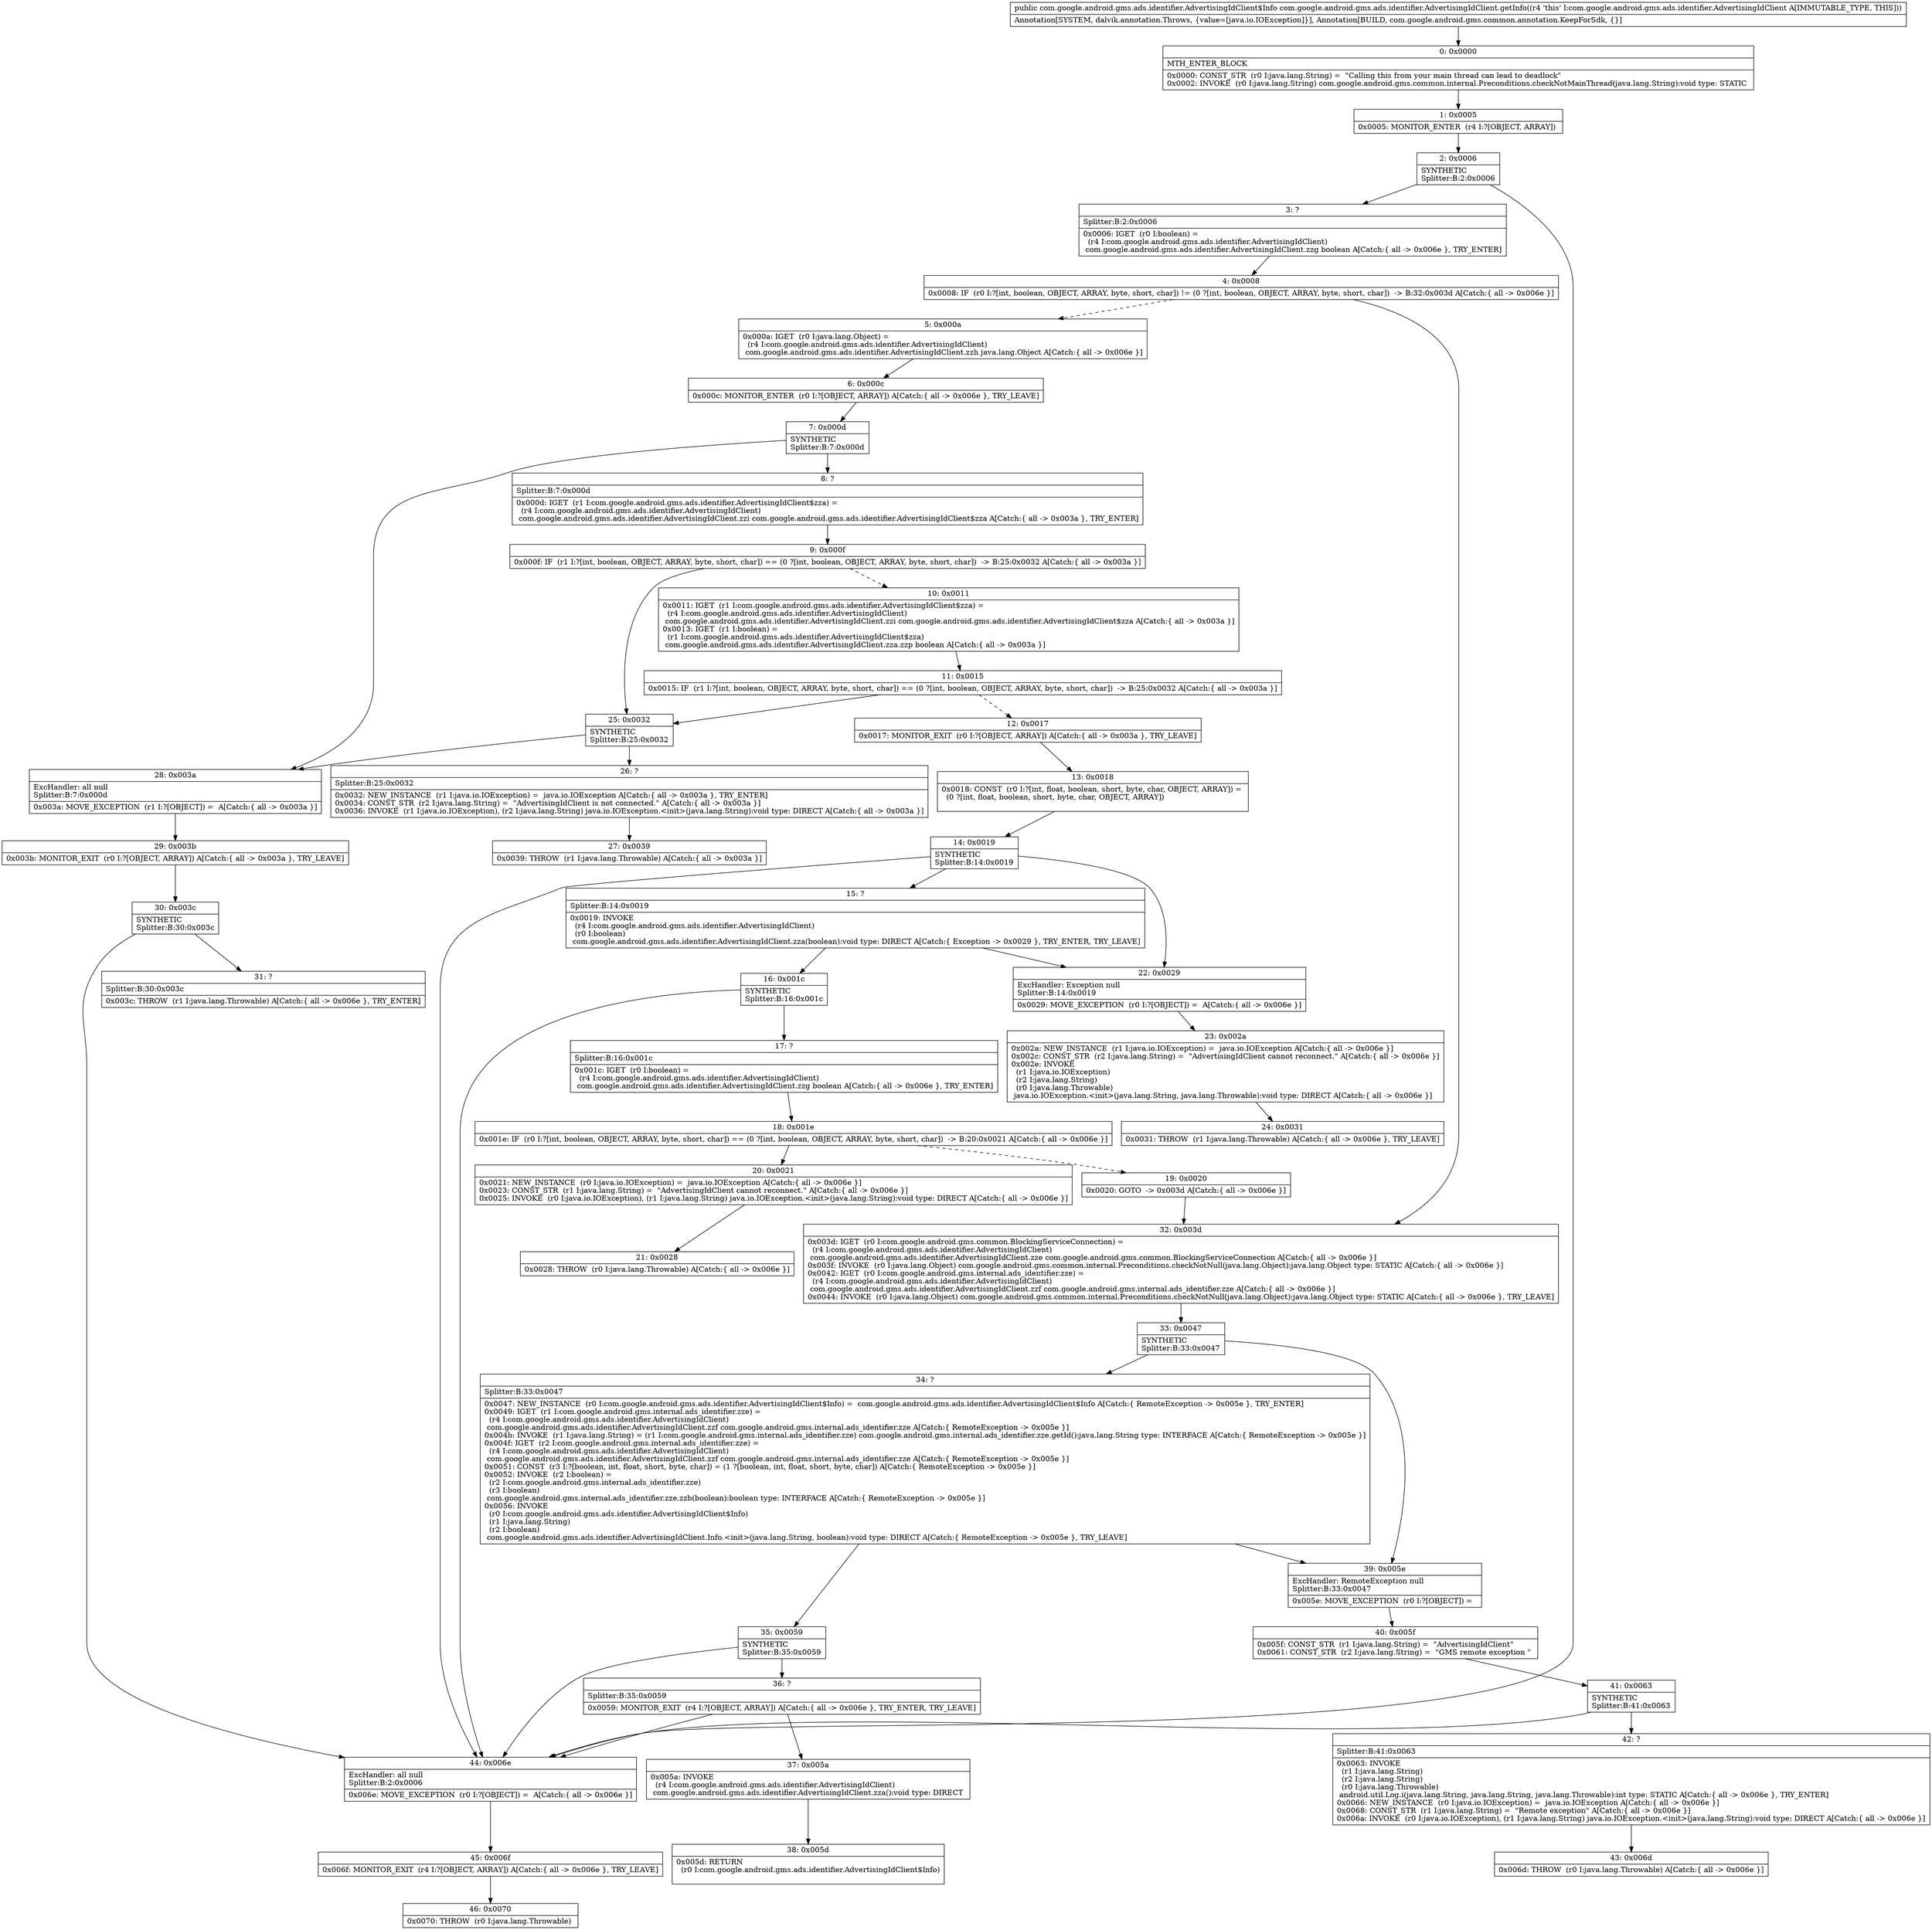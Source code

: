 digraph "CFG forcom.google.android.gms.ads.identifier.AdvertisingIdClient.getInfo()Lcom\/google\/android\/gms\/ads\/identifier\/AdvertisingIdClient$Info;" {
Node_0 [shape=record,label="{0\:\ 0x0000|MTH_ENTER_BLOCK\l|0x0000: CONST_STR  (r0 I:java.lang.String) =  \"Calling this from your main thread can lead to deadlock\" \l0x0002: INVOKE  (r0 I:java.lang.String) com.google.android.gms.common.internal.Preconditions.checkNotMainThread(java.lang.String):void type: STATIC \l}"];
Node_1 [shape=record,label="{1\:\ 0x0005|0x0005: MONITOR_ENTER  (r4 I:?[OBJECT, ARRAY]) \l}"];
Node_2 [shape=record,label="{2\:\ 0x0006|SYNTHETIC\lSplitter:B:2:0x0006\l}"];
Node_3 [shape=record,label="{3\:\ ?|Splitter:B:2:0x0006\l|0x0006: IGET  (r0 I:boolean) = \l  (r4 I:com.google.android.gms.ads.identifier.AdvertisingIdClient)\l com.google.android.gms.ads.identifier.AdvertisingIdClient.zzg boolean A[Catch:\{ all \-\> 0x006e \}, TRY_ENTER]\l}"];
Node_4 [shape=record,label="{4\:\ 0x0008|0x0008: IF  (r0 I:?[int, boolean, OBJECT, ARRAY, byte, short, char]) != (0 ?[int, boolean, OBJECT, ARRAY, byte, short, char])  \-\> B:32:0x003d A[Catch:\{ all \-\> 0x006e \}]\l}"];
Node_5 [shape=record,label="{5\:\ 0x000a|0x000a: IGET  (r0 I:java.lang.Object) = \l  (r4 I:com.google.android.gms.ads.identifier.AdvertisingIdClient)\l com.google.android.gms.ads.identifier.AdvertisingIdClient.zzh java.lang.Object A[Catch:\{ all \-\> 0x006e \}]\l}"];
Node_6 [shape=record,label="{6\:\ 0x000c|0x000c: MONITOR_ENTER  (r0 I:?[OBJECT, ARRAY]) A[Catch:\{ all \-\> 0x006e \}, TRY_LEAVE]\l}"];
Node_7 [shape=record,label="{7\:\ 0x000d|SYNTHETIC\lSplitter:B:7:0x000d\l}"];
Node_8 [shape=record,label="{8\:\ ?|Splitter:B:7:0x000d\l|0x000d: IGET  (r1 I:com.google.android.gms.ads.identifier.AdvertisingIdClient$zza) = \l  (r4 I:com.google.android.gms.ads.identifier.AdvertisingIdClient)\l com.google.android.gms.ads.identifier.AdvertisingIdClient.zzi com.google.android.gms.ads.identifier.AdvertisingIdClient$zza A[Catch:\{ all \-\> 0x003a \}, TRY_ENTER]\l}"];
Node_9 [shape=record,label="{9\:\ 0x000f|0x000f: IF  (r1 I:?[int, boolean, OBJECT, ARRAY, byte, short, char]) == (0 ?[int, boolean, OBJECT, ARRAY, byte, short, char])  \-\> B:25:0x0032 A[Catch:\{ all \-\> 0x003a \}]\l}"];
Node_10 [shape=record,label="{10\:\ 0x0011|0x0011: IGET  (r1 I:com.google.android.gms.ads.identifier.AdvertisingIdClient$zza) = \l  (r4 I:com.google.android.gms.ads.identifier.AdvertisingIdClient)\l com.google.android.gms.ads.identifier.AdvertisingIdClient.zzi com.google.android.gms.ads.identifier.AdvertisingIdClient$zza A[Catch:\{ all \-\> 0x003a \}]\l0x0013: IGET  (r1 I:boolean) = \l  (r1 I:com.google.android.gms.ads.identifier.AdvertisingIdClient$zza)\l com.google.android.gms.ads.identifier.AdvertisingIdClient.zza.zzp boolean A[Catch:\{ all \-\> 0x003a \}]\l}"];
Node_11 [shape=record,label="{11\:\ 0x0015|0x0015: IF  (r1 I:?[int, boolean, OBJECT, ARRAY, byte, short, char]) == (0 ?[int, boolean, OBJECT, ARRAY, byte, short, char])  \-\> B:25:0x0032 A[Catch:\{ all \-\> 0x003a \}]\l}"];
Node_12 [shape=record,label="{12\:\ 0x0017|0x0017: MONITOR_EXIT  (r0 I:?[OBJECT, ARRAY]) A[Catch:\{ all \-\> 0x003a \}, TRY_LEAVE]\l}"];
Node_13 [shape=record,label="{13\:\ 0x0018|0x0018: CONST  (r0 I:?[int, float, boolean, short, byte, char, OBJECT, ARRAY]) = \l  (0 ?[int, float, boolean, short, byte, char, OBJECT, ARRAY])\l \l}"];
Node_14 [shape=record,label="{14\:\ 0x0019|SYNTHETIC\lSplitter:B:14:0x0019\l}"];
Node_15 [shape=record,label="{15\:\ ?|Splitter:B:14:0x0019\l|0x0019: INVOKE  \l  (r4 I:com.google.android.gms.ads.identifier.AdvertisingIdClient)\l  (r0 I:boolean)\l com.google.android.gms.ads.identifier.AdvertisingIdClient.zza(boolean):void type: DIRECT A[Catch:\{ Exception \-\> 0x0029 \}, TRY_ENTER, TRY_LEAVE]\l}"];
Node_16 [shape=record,label="{16\:\ 0x001c|SYNTHETIC\lSplitter:B:16:0x001c\l}"];
Node_17 [shape=record,label="{17\:\ ?|Splitter:B:16:0x001c\l|0x001c: IGET  (r0 I:boolean) = \l  (r4 I:com.google.android.gms.ads.identifier.AdvertisingIdClient)\l com.google.android.gms.ads.identifier.AdvertisingIdClient.zzg boolean A[Catch:\{ all \-\> 0x006e \}, TRY_ENTER]\l}"];
Node_18 [shape=record,label="{18\:\ 0x001e|0x001e: IF  (r0 I:?[int, boolean, OBJECT, ARRAY, byte, short, char]) == (0 ?[int, boolean, OBJECT, ARRAY, byte, short, char])  \-\> B:20:0x0021 A[Catch:\{ all \-\> 0x006e \}]\l}"];
Node_19 [shape=record,label="{19\:\ 0x0020|0x0020: GOTO  \-\> 0x003d A[Catch:\{ all \-\> 0x006e \}]\l}"];
Node_20 [shape=record,label="{20\:\ 0x0021|0x0021: NEW_INSTANCE  (r0 I:java.io.IOException) =  java.io.IOException A[Catch:\{ all \-\> 0x006e \}]\l0x0023: CONST_STR  (r1 I:java.lang.String) =  \"AdvertisingIdClient cannot reconnect.\" A[Catch:\{ all \-\> 0x006e \}]\l0x0025: INVOKE  (r0 I:java.io.IOException), (r1 I:java.lang.String) java.io.IOException.\<init\>(java.lang.String):void type: DIRECT A[Catch:\{ all \-\> 0x006e \}]\l}"];
Node_21 [shape=record,label="{21\:\ 0x0028|0x0028: THROW  (r0 I:java.lang.Throwable) A[Catch:\{ all \-\> 0x006e \}]\l}"];
Node_22 [shape=record,label="{22\:\ 0x0029|ExcHandler: Exception null\lSplitter:B:14:0x0019\l|0x0029: MOVE_EXCEPTION  (r0 I:?[OBJECT]) =  A[Catch:\{ all \-\> 0x006e \}]\l}"];
Node_23 [shape=record,label="{23\:\ 0x002a|0x002a: NEW_INSTANCE  (r1 I:java.io.IOException) =  java.io.IOException A[Catch:\{ all \-\> 0x006e \}]\l0x002c: CONST_STR  (r2 I:java.lang.String) =  \"AdvertisingIdClient cannot reconnect.\" A[Catch:\{ all \-\> 0x006e \}]\l0x002e: INVOKE  \l  (r1 I:java.io.IOException)\l  (r2 I:java.lang.String)\l  (r0 I:java.lang.Throwable)\l java.io.IOException.\<init\>(java.lang.String, java.lang.Throwable):void type: DIRECT A[Catch:\{ all \-\> 0x006e \}]\l}"];
Node_24 [shape=record,label="{24\:\ 0x0031|0x0031: THROW  (r1 I:java.lang.Throwable) A[Catch:\{ all \-\> 0x006e \}, TRY_LEAVE]\l}"];
Node_25 [shape=record,label="{25\:\ 0x0032|SYNTHETIC\lSplitter:B:25:0x0032\l}"];
Node_26 [shape=record,label="{26\:\ ?|Splitter:B:25:0x0032\l|0x0032: NEW_INSTANCE  (r1 I:java.io.IOException) =  java.io.IOException A[Catch:\{ all \-\> 0x003a \}, TRY_ENTER]\l0x0034: CONST_STR  (r2 I:java.lang.String) =  \"AdvertisingIdClient is not connected.\" A[Catch:\{ all \-\> 0x003a \}]\l0x0036: INVOKE  (r1 I:java.io.IOException), (r2 I:java.lang.String) java.io.IOException.\<init\>(java.lang.String):void type: DIRECT A[Catch:\{ all \-\> 0x003a \}]\l}"];
Node_27 [shape=record,label="{27\:\ 0x0039|0x0039: THROW  (r1 I:java.lang.Throwable) A[Catch:\{ all \-\> 0x003a \}]\l}"];
Node_28 [shape=record,label="{28\:\ 0x003a|ExcHandler: all null\lSplitter:B:7:0x000d\l|0x003a: MOVE_EXCEPTION  (r1 I:?[OBJECT]) =  A[Catch:\{ all \-\> 0x003a \}]\l}"];
Node_29 [shape=record,label="{29\:\ 0x003b|0x003b: MONITOR_EXIT  (r0 I:?[OBJECT, ARRAY]) A[Catch:\{ all \-\> 0x003a \}, TRY_LEAVE]\l}"];
Node_30 [shape=record,label="{30\:\ 0x003c|SYNTHETIC\lSplitter:B:30:0x003c\l}"];
Node_31 [shape=record,label="{31\:\ ?|Splitter:B:30:0x003c\l|0x003c: THROW  (r1 I:java.lang.Throwable) A[Catch:\{ all \-\> 0x006e \}, TRY_ENTER]\l}"];
Node_32 [shape=record,label="{32\:\ 0x003d|0x003d: IGET  (r0 I:com.google.android.gms.common.BlockingServiceConnection) = \l  (r4 I:com.google.android.gms.ads.identifier.AdvertisingIdClient)\l com.google.android.gms.ads.identifier.AdvertisingIdClient.zze com.google.android.gms.common.BlockingServiceConnection A[Catch:\{ all \-\> 0x006e \}]\l0x003f: INVOKE  (r0 I:java.lang.Object) com.google.android.gms.common.internal.Preconditions.checkNotNull(java.lang.Object):java.lang.Object type: STATIC A[Catch:\{ all \-\> 0x006e \}]\l0x0042: IGET  (r0 I:com.google.android.gms.internal.ads_identifier.zze) = \l  (r4 I:com.google.android.gms.ads.identifier.AdvertisingIdClient)\l com.google.android.gms.ads.identifier.AdvertisingIdClient.zzf com.google.android.gms.internal.ads_identifier.zze A[Catch:\{ all \-\> 0x006e \}]\l0x0044: INVOKE  (r0 I:java.lang.Object) com.google.android.gms.common.internal.Preconditions.checkNotNull(java.lang.Object):java.lang.Object type: STATIC A[Catch:\{ all \-\> 0x006e \}, TRY_LEAVE]\l}"];
Node_33 [shape=record,label="{33\:\ 0x0047|SYNTHETIC\lSplitter:B:33:0x0047\l}"];
Node_34 [shape=record,label="{34\:\ ?|Splitter:B:33:0x0047\l|0x0047: NEW_INSTANCE  (r0 I:com.google.android.gms.ads.identifier.AdvertisingIdClient$Info) =  com.google.android.gms.ads.identifier.AdvertisingIdClient$Info A[Catch:\{ RemoteException \-\> 0x005e \}, TRY_ENTER]\l0x0049: IGET  (r1 I:com.google.android.gms.internal.ads_identifier.zze) = \l  (r4 I:com.google.android.gms.ads.identifier.AdvertisingIdClient)\l com.google.android.gms.ads.identifier.AdvertisingIdClient.zzf com.google.android.gms.internal.ads_identifier.zze A[Catch:\{ RemoteException \-\> 0x005e \}]\l0x004b: INVOKE  (r1 I:java.lang.String) = (r1 I:com.google.android.gms.internal.ads_identifier.zze) com.google.android.gms.internal.ads_identifier.zze.getId():java.lang.String type: INTERFACE A[Catch:\{ RemoteException \-\> 0x005e \}]\l0x004f: IGET  (r2 I:com.google.android.gms.internal.ads_identifier.zze) = \l  (r4 I:com.google.android.gms.ads.identifier.AdvertisingIdClient)\l com.google.android.gms.ads.identifier.AdvertisingIdClient.zzf com.google.android.gms.internal.ads_identifier.zze A[Catch:\{ RemoteException \-\> 0x005e \}]\l0x0051: CONST  (r3 I:?[boolean, int, float, short, byte, char]) = (1 ?[boolean, int, float, short, byte, char]) A[Catch:\{ RemoteException \-\> 0x005e \}]\l0x0052: INVOKE  (r2 I:boolean) = \l  (r2 I:com.google.android.gms.internal.ads_identifier.zze)\l  (r3 I:boolean)\l com.google.android.gms.internal.ads_identifier.zze.zzb(boolean):boolean type: INTERFACE A[Catch:\{ RemoteException \-\> 0x005e \}]\l0x0056: INVOKE  \l  (r0 I:com.google.android.gms.ads.identifier.AdvertisingIdClient$Info)\l  (r1 I:java.lang.String)\l  (r2 I:boolean)\l com.google.android.gms.ads.identifier.AdvertisingIdClient.Info.\<init\>(java.lang.String, boolean):void type: DIRECT A[Catch:\{ RemoteException \-\> 0x005e \}, TRY_LEAVE]\l}"];
Node_35 [shape=record,label="{35\:\ 0x0059|SYNTHETIC\lSplitter:B:35:0x0059\l}"];
Node_36 [shape=record,label="{36\:\ ?|Splitter:B:35:0x0059\l|0x0059: MONITOR_EXIT  (r4 I:?[OBJECT, ARRAY]) A[Catch:\{ all \-\> 0x006e \}, TRY_ENTER, TRY_LEAVE]\l}"];
Node_37 [shape=record,label="{37\:\ 0x005a|0x005a: INVOKE  \l  (r4 I:com.google.android.gms.ads.identifier.AdvertisingIdClient)\l com.google.android.gms.ads.identifier.AdvertisingIdClient.zza():void type: DIRECT \l}"];
Node_38 [shape=record,label="{38\:\ 0x005d|0x005d: RETURN  \l  (r0 I:com.google.android.gms.ads.identifier.AdvertisingIdClient$Info)\l \l}"];
Node_39 [shape=record,label="{39\:\ 0x005e|ExcHandler: RemoteException null\lSplitter:B:33:0x0047\l|0x005e: MOVE_EXCEPTION  (r0 I:?[OBJECT]) =  \l}"];
Node_40 [shape=record,label="{40\:\ 0x005f|0x005f: CONST_STR  (r1 I:java.lang.String) =  \"AdvertisingIdClient\" \l0x0061: CONST_STR  (r2 I:java.lang.String) =  \"GMS remote exception \" \l}"];
Node_41 [shape=record,label="{41\:\ 0x0063|SYNTHETIC\lSplitter:B:41:0x0063\l}"];
Node_42 [shape=record,label="{42\:\ ?|Splitter:B:41:0x0063\l|0x0063: INVOKE  \l  (r1 I:java.lang.String)\l  (r2 I:java.lang.String)\l  (r0 I:java.lang.Throwable)\l android.util.Log.i(java.lang.String, java.lang.String, java.lang.Throwable):int type: STATIC A[Catch:\{ all \-\> 0x006e \}, TRY_ENTER]\l0x0066: NEW_INSTANCE  (r0 I:java.io.IOException) =  java.io.IOException A[Catch:\{ all \-\> 0x006e \}]\l0x0068: CONST_STR  (r1 I:java.lang.String) =  \"Remote exception\" A[Catch:\{ all \-\> 0x006e \}]\l0x006a: INVOKE  (r0 I:java.io.IOException), (r1 I:java.lang.String) java.io.IOException.\<init\>(java.lang.String):void type: DIRECT A[Catch:\{ all \-\> 0x006e \}]\l}"];
Node_43 [shape=record,label="{43\:\ 0x006d|0x006d: THROW  (r0 I:java.lang.Throwable) A[Catch:\{ all \-\> 0x006e \}]\l}"];
Node_44 [shape=record,label="{44\:\ 0x006e|ExcHandler: all null\lSplitter:B:2:0x0006\l|0x006e: MOVE_EXCEPTION  (r0 I:?[OBJECT]) =  A[Catch:\{ all \-\> 0x006e \}]\l}"];
Node_45 [shape=record,label="{45\:\ 0x006f|0x006f: MONITOR_EXIT  (r4 I:?[OBJECT, ARRAY]) A[Catch:\{ all \-\> 0x006e \}, TRY_LEAVE]\l}"];
Node_46 [shape=record,label="{46\:\ 0x0070|0x0070: THROW  (r0 I:java.lang.Throwable) \l}"];
MethodNode[shape=record,label="{public com.google.android.gms.ads.identifier.AdvertisingIdClient$Info com.google.android.gms.ads.identifier.AdvertisingIdClient.getInfo((r4 'this' I:com.google.android.gms.ads.identifier.AdvertisingIdClient A[IMMUTABLE_TYPE, THIS]))  | Annotation[SYSTEM, dalvik.annotation.Throws, \{value=[java.io.IOException]\}], Annotation[BUILD, com.google.android.gms.common.annotation.KeepForSdk, \{\}]\l}"];
MethodNode -> Node_0;
Node_0 -> Node_1;
Node_1 -> Node_2;
Node_2 -> Node_3;
Node_2 -> Node_44;
Node_3 -> Node_4;
Node_4 -> Node_5[style=dashed];
Node_4 -> Node_32;
Node_5 -> Node_6;
Node_6 -> Node_7;
Node_7 -> Node_8;
Node_7 -> Node_28;
Node_8 -> Node_9;
Node_9 -> Node_10[style=dashed];
Node_9 -> Node_25;
Node_10 -> Node_11;
Node_11 -> Node_12[style=dashed];
Node_11 -> Node_25;
Node_12 -> Node_13;
Node_13 -> Node_14;
Node_14 -> Node_15;
Node_14 -> Node_22;
Node_14 -> Node_44;
Node_15 -> Node_16;
Node_15 -> Node_22;
Node_16 -> Node_17;
Node_16 -> Node_44;
Node_17 -> Node_18;
Node_18 -> Node_19[style=dashed];
Node_18 -> Node_20;
Node_19 -> Node_32;
Node_20 -> Node_21;
Node_22 -> Node_23;
Node_23 -> Node_24;
Node_25 -> Node_26;
Node_25 -> Node_28;
Node_26 -> Node_27;
Node_28 -> Node_29;
Node_29 -> Node_30;
Node_30 -> Node_31;
Node_30 -> Node_44;
Node_32 -> Node_33;
Node_33 -> Node_34;
Node_33 -> Node_39;
Node_34 -> Node_35;
Node_34 -> Node_39;
Node_35 -> Node_36;
Node_35 -> Node_44;
Node_36 -> Node_37;
Node_36 -> Node_44;
Node_37 -> Node_38;
Node_39 -> Node_40;
Node_40 -> Node_41;
Node_41 -> Node_42;
Node_41 -> Node_44;
Node_42 -> Node_43;
Node_44 -> Node_45;
Node_45 -> Node_46;
}

